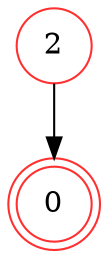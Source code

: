digraph {   
    node [shape = doublecircle, color = firebrick1] 0 ;
    node [shape = circle];
    node [color= firebrick1];
    2 -> 0;	
}
